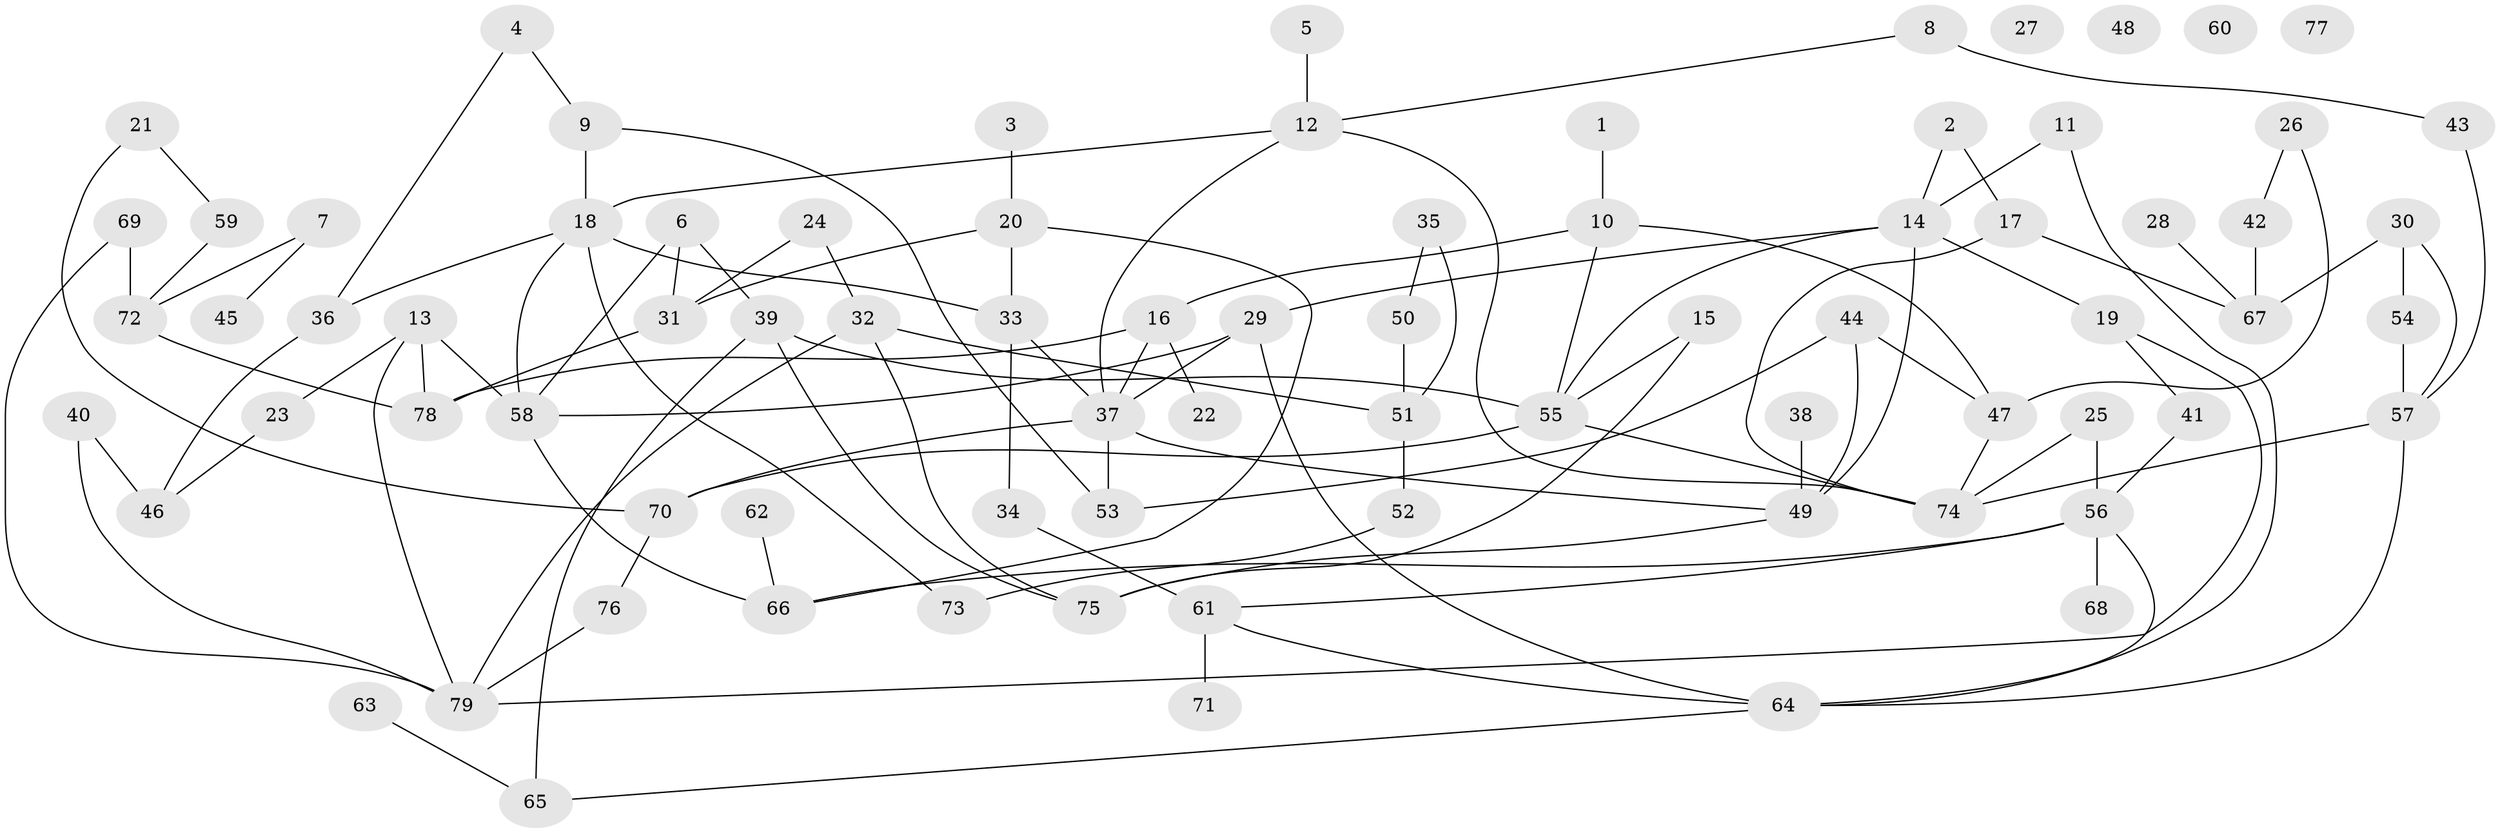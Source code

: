 // Generated by graph-tools (version 1.1) at 2025/00/03/09/25 03:00:52]
// undirected, 79 vertices, 115 edges
graph export_dot {
graph [start="1"]
  node [color=gray90,style=filled];
  1;
  2;
  3;
  4;
  5;
  6;
  7;
  8;
  9;
  10;
  11;
  12;
  13;
  14;
  15;
  16;
  17;
  18;
  19;
  20;
  21;
  22;
  23;
  24;
  25;
  26;
  27;
  28;
  29;
  30;
  31;
  32;
  33;
  34;
  35;
  36;
  37;
  38;
  39;
  40;
  41;
  42;
  43;
  44;
  45;
  46;
  47;
  48;
  49;
  50;
  51;
  52;
  53;
  54;
  55;
  56;
  57;
  58;
  59;
  60;
  61;
  62;
  63;
  64;
  65;
  66;
  67;
  68;
  69;
  70;
  71;
  72;
  73;
  74;
  75;
  76;
  77;
  78;
  79;
  1 -- 10;
  2 -- 14;
  2 -- 17;
  3 -- 20;
  4 -- 9;
  4 -- 36;
  5 -- 12;
  6 -- 31;
  6 -- 39;
  6 -- 58;
  7 -- 45;
  7 -- 72;
  8 -- 12;
  8 -- 43;
  9 -- 18;
  9 -- 53;
  10 -- 16;
  10 -- 47;
  10 -- 55;
  11 -- 14;
  11 -- 64;
  12 -- 18;
  12 -- 37;
  12 -- 74;
  13 -- 23;
  13 -- 58;
  13 -- 78;
  13 -- 79;
  14 -- 19;
  14 -- 29;
  14 -- 49;
  14 -- 55;
  15 -- 55;
  15 -- 75;
  16 -- 22;
  16 -- 37;
  16 -- 78;
  17 -- 67;
  17 -- 74;
  18 -- 33;
  18 -- 36;
  18 -- 58;
  18 -- 73;
  19 -- 41;
  19 -- 79;
  20 -- 31;
  20 -- 33;
  20 -- 66;
  21 -- 59;
  21 -- 70;
  23 -- 46;
  24 -- 31;
  24 -- 32;
  25 -- 56;
  25 -- 74;
  26 -- 42;
  26 -- 47;
  28 -- 67;
  29 -- 37;
  29 -- 58;
  29 -- 64;
  30 -- 54;
  30 -- 57;
  30 -- 67;
  31 -- 78;
  32 -- 51;
  32 -- 75;
  32 -- 79;
  33 -- 34;
  33 -- 37;
  34 -- 61;
  35 -- 50;
  35 -- 51;
  36 -- 46;
  37 -- 49;
  37 -- 53;
  37 -- 70;
  38 -- 49;
  39 -- 55;
  39 -- 65;
  39 -- 75;
  40 -- 46;
  40 -- 79;
  41 -- 56;
  42 -- 67;
  43 -- 57;
  44 -- 47;
  44 -- 49;
  44 -- 53;
  47 -- 74;
  49 -- 75;
  50 -- 51;
  51 -- 52;
  52 -- 73;
  54 -- 57;
  55 -- 70;
  55 -- 74;
  56 -- 61;
  56 -- 64;
  56 -- 66;
  56 -- 68;
  57 -- 64;
  57 -- 74;
  58 -- 66;
  59 -- 72;
  61 -- 64;
  61 -- 71;
  62 -- 66;
  63 -- 65;
  64 -- 65;
  69 -- 72;
  69 -- 79;
  70 -- 76;
  72 -- 78;
  76 -- 79;
}

